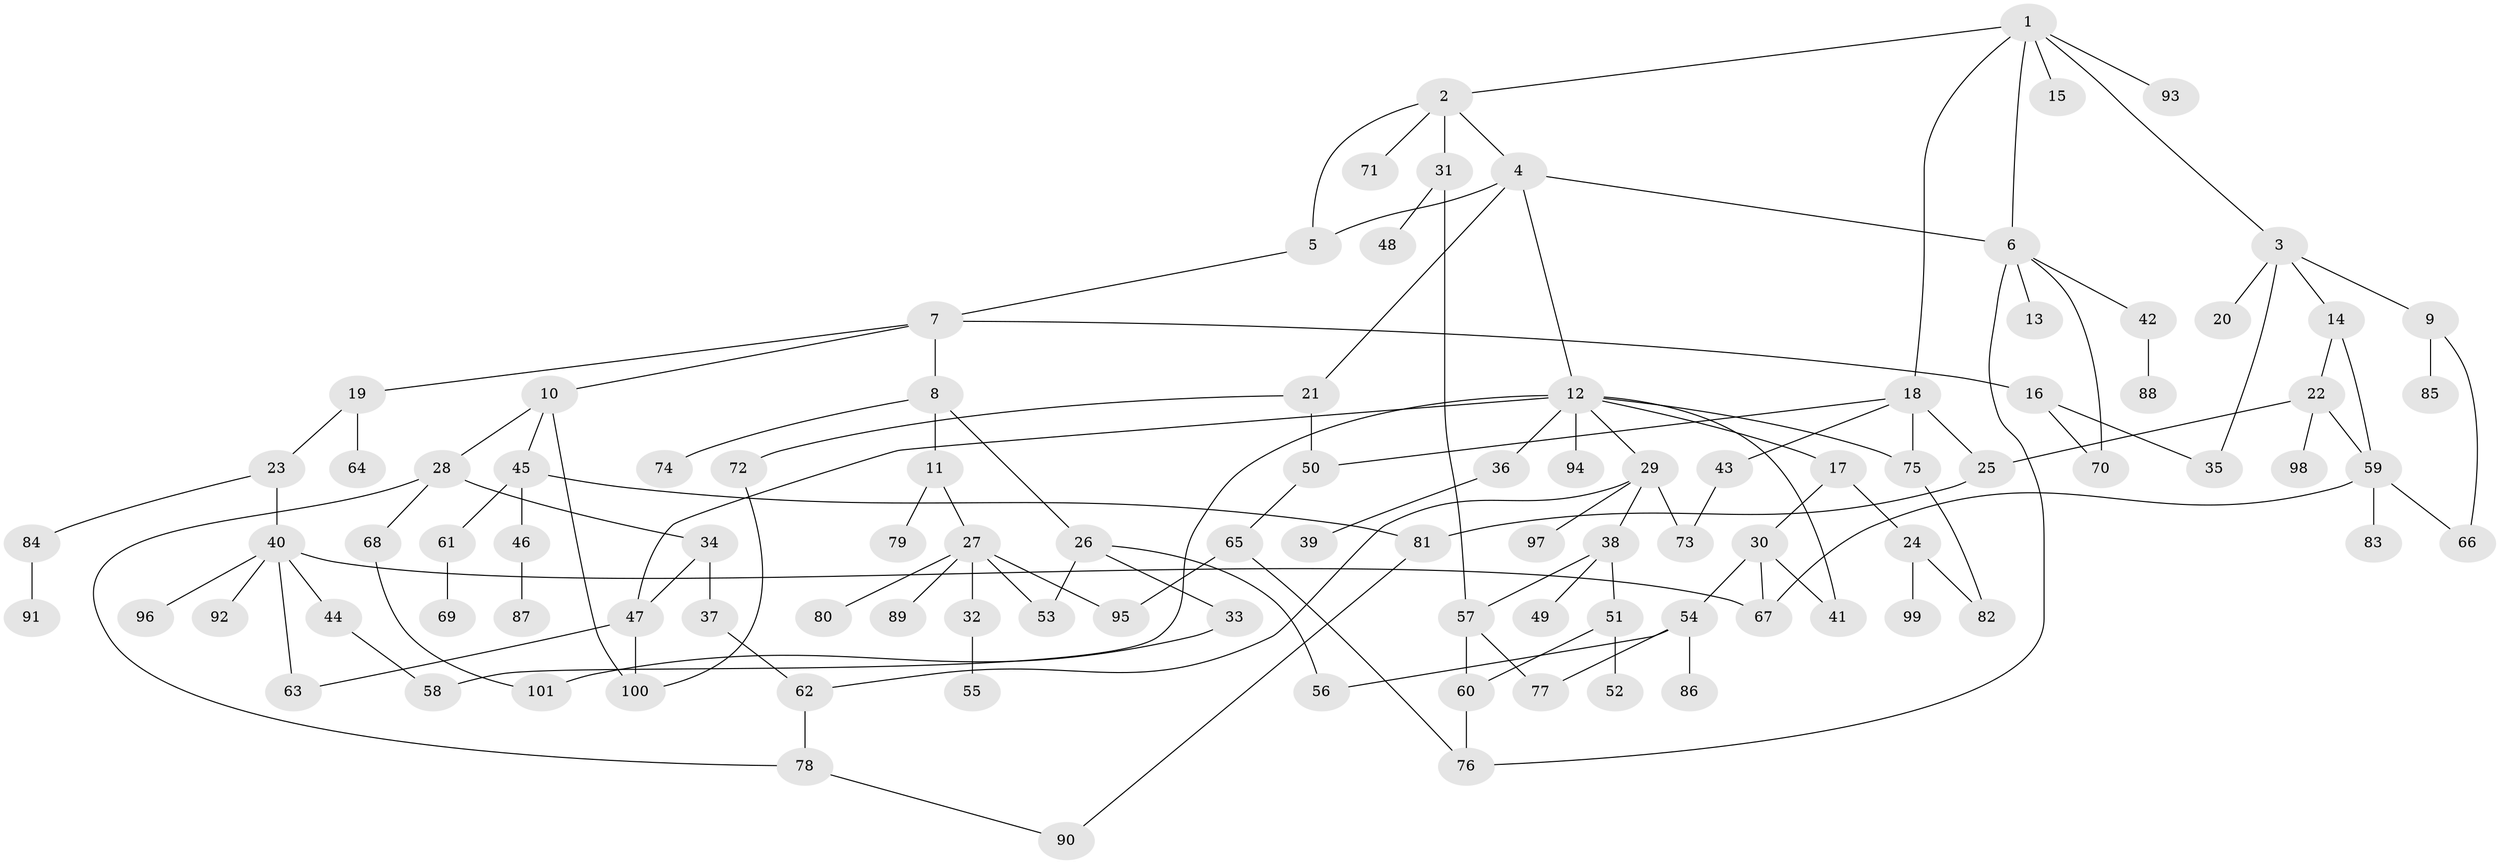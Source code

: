 // coarse degree distribution, {8: 0.05, 5: 0.125, 13: 0.025, 2: 0.15, 14: 0.025, 1: 0.4, 3: 0.15, 4: 0.075}
// Generated by graph-tools (version 1.1) at 2025/17/03/04/25 18:17:14]
// undirected, 101 vertices, 132 edges
graph export_dot {
graph [start="1"]
  node [color=gray90,style=filled];
  1;
  2;
  3;
  4;
  5;
  6;
  7;
  8;
  9;
  10;
  11;
  12;
  13;
  14;
  15;
  16;
  17;
  18;
  19;
  20;
  21;
  22;
  23;
  24;
  25;
  26;
  27;
  28;
  29;
  30;
  31;
  32;
  33;
  34;
  35;
  36;
  37;
  38;
  39;
  40;
  41;
  42;
  43;
  44;
  45;
  46;
  47;
  48;
  49;
  50;
  51;
  52;
  53;
  54;
  55;
  56;
  57;
  58;
  59;
  60;
  61;
  62;
  63;
  64;
  65;
  66;
  67;
  68;
  69;
  70;
  71;
  72;
  73;
  74;
  75;
  76;
  77;
  78;
  79;
  80;
  81;
  82;
  83;
  84;
  85;
  86;
  87;
  88;
  89;
  90;
  91;
  92;
  93;
  94;
  95;
  96;
  97;
  98;
  99;
  100;
  101;
  1 -- 2;
  1 -- 3;
  1 -- 15;
  1 -- 18;
  1 -- 93;
  1 -- 6;
  2 -- 4;
  2 -- 31;
  2 -- 71;
  2 -- 5;
  3 -- 9;
  3 -- 14;
  3 -- 20;
  3 -- 35;
  4 -- 5;
  4 -- 6;
  4 -- 12;
  4 -- 21;
  5 -- 7;
  6 -- 13;
  6 -- 42;
  6 -- 70;
  6 -- 76;
  7 -- 8;
  7 -- 10;
  7 -- 16;
  7 -- 19;
  8 -- 11;
  8 -- 26;
  8 -- 74;
  9 -- 66;
  9 -- 85;
  10 -- 28;
  10 -- 45;
  10 -- 100;
  11 -- 27;
  11 -- 79;
  12 -- 17;
  12 -- 29;
  12 -- 36;
  12 -- 41;
  12 -- 58;
  12 -- 94;
  12 -- 47;
  12 -- 75;
  14 -- 22;
  14 -- 59;
  16 -- 70;
  16 -- 35;
  17 -- 24;
  17 -- 30;
  18 -- 25;
  18 -- 43;
  18 -- 50;
  18 -- 75;
  19 -- 23;
  19 -- 64;
  21 -- 72;
  21 -- 50;
  22 -- 59;
  22 -- 98;
  22 -- 25;
  23 -- 40;
  23 -- 84;
  24 -- 99;
  24 -- 82;
  25 -- 81;
  26 -- 33;
  26 -- 56;
  26 -- 53;
  27 -- 32;
  27 -- 53;
  27 -- 80;
  27 -- 89;
  27 -- 95;
  28 -- 34;
  28 -- 68;
  28 -- 78;
  29 -- 38;
  29 -- 62;
  29 -- 97;
  29 -- 73;
  30 -- 54;
  30 -- 67;
  30 -- 41;
  31 -- 48;
  31 -- 57;
  32 -- 55;
  33 -- 101;
  34 -- 37;
  34 -- 47;
  36 -- 39;
  37 -- 62;
  38 -- 49;
  38 -- 51;
  38 -- 57;
  40 -- 44;
  40 -- 63;
  40 -- 92;
  40 -- 96;
  40 -- 67;
  42 -- 88;
  43 -- 73;
  44 -- 58;
  45 -- 46;
  45 -- 61;
  45 -- 81;
  46 -- 87;
  47 -- 100;
  47 -- 63;
  50 -- 65;
  51 -- 52;
  51 -- 60;
  54 -- 56;
  54 -- 77;
  54 -- 86;
  57 -- 60;
  57 -- 77;
  59 -- 83;
  59 -- 67;
  59 -- 66;
  60 -- 76;
  61 -- 69;
  62 -- 78;
  65 -- 95;
  65 -- 76;
  68 -- 101;
  72 -- 100;
  75 -- 82;
  78 -- 90;
  81 -- 90;
  84 -- 91;
}

